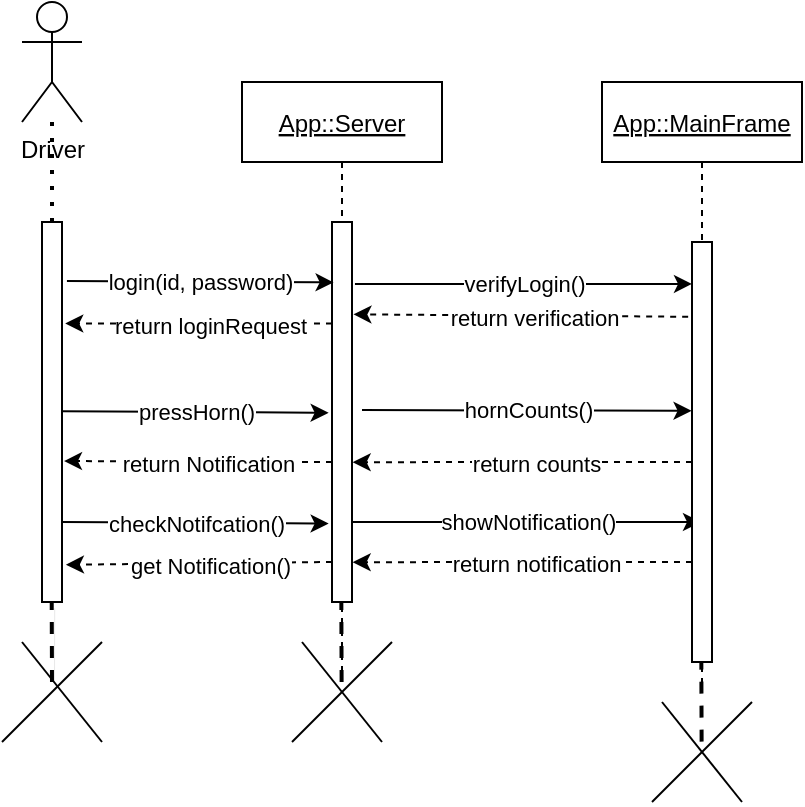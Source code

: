 <mxfile version="20.2.3" type="device"><diagram id="kgpKYQtTHZ0yAKxKKP6v" name="Page-1"><mxGraphModel dx="1153" dy="608" grid="1" gridSize="10" guides="1" tooltips="1" connect="1" arrows="1" fold="1" page="1" pageScale="1" pageWidth="850" pageHeight="1100" math="0" shadow="0"><root><mxCell id="0"/><mxCell id="1" parent="0"/><mxCell id="-q2SLu57yDvg5CWf0WsJ-68" value="App::Server" style="shape=umlLifeline;perimeter=lifelinePerimeter;container=1;collapsible=0;recursiveResize=0;rounded=0;shadow=0;strokeWidth=1;fontStyle=4" vertex="1" parent="1"><mxGeometry x="360" y="140" width="100" height="300" as="geometry"/></mxCell><mxCell id="-q2SLu57yDvg5CWf0WsJ-69" value="" style="points=[];perimeter=orthogonalPerimeter;rounded=0;shadow=0;strokeWidth=1;" vertex="1" parent="-q2SLu57yDvg5CWf0WsJ-68"><mxGeometry x="45" y="70" width="10" height="190" as="geometry"/></mxCell><mxCell id="-q2SLu57yDvg5CWf0WsJ-70" value="" style="html=1;labelBackgroundColor=#ffffff;startArrow=none;startFill=0;startSize=6;endArrow=classic;endFill=1;endSize=6;jettySize=auto;orthogonalLoop=1;strokeWidth=1;dashed=1;fontSize=14;rounded=0;exitX=-0.243;exitY=0.231;exitDx=0;exitDy=0;exitPerimeter=0;entryX=1.162;entryY=0.267;entryDx=0;entryDy=0;entryPerimeter=0;" edge="1" parent="-q2SLu57yDvg5CWf0WsJ-68" target="-q2SLu57yDvg5CWf0WsJ-86"><mxGeometry width="60" height="60" relative="1" as="geometry"><mxPoint x="45" y="120.79" as="sourcePoint"/><mxPoint x="-121.86" y="120.0" as="targetPoint"/></mxGeometry></mxCell><mxCell id="-q2SLu57yDvg5CWf0WsJ-71" value="return loginRequest" style="edgeLabel;html=1;align=center;verticalAlign=middle;resizable=0;points=[];" vertex="1" connectable="0" parent="-q2SLu57yDvg5CWf0WsJ-70"><mxGeometry x="-0.075" y="1" relative="1" as="geometry"><mxPoint as="offset"/></mxGeometry></mxCell><mxCell id="-q2SLu57yDvg5CWf0WsJ-72" value="" style="html=1;labelBackgroundColor=#ffffff;startArrow=none;startFill=0;startSize=6;endArrow=classic;endFill=1;endSize=6;jettySize=auto;orthogonalLoop=1;strokeWidth=1;dashed=1;fontSize=14;rounded=0;exitX=-0.243;exitY=0.231;exitDx=0;exitDy=0;exitPerimeter=0;entryX=1.1;entryY=0.629;entryDx=0;entryDy=0;entryPerimeter=0;" edge="1" parent="-q2SLu57yDvg5CWf0WsJ-68" target="-q2SLu57yDvg5CWf0WsJ-86"><mxGeometry width="60" height="60" relative="1" as="geometry"><mxPoint x="45" y="190" as="sourcePoint"/><mxPoint x="-124.67" y="190.08" as="targetPoint"/></mxGeometry></mxCell><mxCell id="-q2SLu57yDvg5CWf0WsJ-73" value="return Notification" style="edgeLabel;html=1;align=center;verticalAlign=middle;resizable=0;points=[];" vertex="1" connectable="0" parent="-q2SLu57yDvg5CWf0WsJ-72"><mxGeometry x="-0.075" y="1" relative="1" as="geometry"><mxPoint as="offset"/></mxGeometry></mxCell><mxCell id="-q2SLu57yDvg5CWf0WsJ-74" value="" style="endArrow=classic;html=1;rounded=0;" edge="1" parent="-q2SLu57yDvg5CWf0WsJ-68" target="-q2SLu57yDvg5CWf0WsJ-80"><mxGeometry relative="1" as="geometry"><mxPoint x="55" y="220" as="sourcePoint"/><mxPoint x="220.62" y="220.16" as="targetPoint"/></mxGeometry></mxCell><mxCell id="-q2SLu57yDvg5CWf0WsJ-75" value="showNotification()" style="edgeLabel;resizable=0;html=1;align=center;verticalAlign=middle;" connectable="0" vertex="1" parent="-q2SLu57yDvg5CWf0WsJ-74"><mxGeometry relative="1" as="geometry"/></mxCell><mxCell id="-q2SLu57yDvg5CWf0WsJ-76" value="" style="html=1;labelBackgroundColor=#ffffff;startArrow=none;startFill=0;startSize=6;endArrow=classic;endFill=1;endSize=6;jettySize=auto;orthogonalLoop=1;strokeWidth=1;dashed=1;fontSize=14;rounded=0;exitX=-0.243;exitY=0.231;exitDx=0;exitDy=0;exitPerimeter=0;entryX=1.196;entryY=0.902;entryDx=0;entryDy=0;entryPerimeter=0;" edge="1" parent="-q2SLu57yDvg5CWf0WsJ-68" target="-q2SLu57yDvg5CWf0WsJ-86"><mxGeometry width="60" height="60" relative="1" as="geometry"><mxPoint x="45" y="240" as="sourcePoint"/><mxPoint x="-124.67" y="240.08" as="targetPoint"/></mxGeometry></mxCell><mxCell id="-q2SLu57yDvg5CWf0WsJ-77" value="get Notification()" style="edgeLabel;html=1;align=center;verticalAlign=middle;resizable=0;points=[];" vertex="1" connectable="0" parent="-q2SLu57yDvg5CWf0WsJ-76"><mxGeometry x="-0.075" y="1" relative="1" as="geometry"><mxPoint as="offset"/></mxGeometry></mxCell><mxCell id="-q2SLu57yDvg5CWf0WsJ-78" value="" style="endArrow=none;dashed=1;html=1;rounded=0;strokeWidth=2;entryX=0.486;entryY=1.001;entryDx=0;entryDy=0;entryPerimeter=0;" edge="1" parent="-q2SLu57yDvg5CWf0WsJ-68"><mxGeometry width="50" height="50" relative="1" as="geometry"><mxPoint x="49.81" y="300" as="sourcePoint"/><mxPoint x="49.67" y="260.19" as="targetPoint"/></mxGeometry></mxCell><mxCell id="-q2SLu57yDvg5CWf0WsJ-79" value="" style="endArrow=none;html=1;rounded=0;strokeWidth=1;" edge="1" parent="-q2SLu57yDvg5CWf0WsJ-68"><mxGeometry width="50" height="50" relative="1" as="geometry"><mxPoint x="30" y="280" as="sourcePoint"/><mxPoint x="70" y="330" as="targetPoint"/></mxGeometry></mxCell><mxCell id="-q2SLu57yDvg5CWf0WsJ-80" value="App::MainFrame" style="shape=umlLifeline;perimeter=lifelinePerimeter;container=1;collapsible=0;recursiveResize=0;rounded=0;shadow=0;strokeWidth=1;fontStyle=4" vertex="1" parent="1"><mxGeometry x="540" y="140" width="100" height="300" as="geometry"/></mxCell><mxCell id="-q2SLu57yDvg5CWf0WsJ-81" value="" style="points=[];perimeter=orthogonalPerimeter;rounded=0;shadow=0;strokeWidth=1;" vertex="1" parent="-q2SLu57yDvg5CWf0WsJ-80"><mxGeometry x="45" y="80" width="10" height="210" as="geometry"/></mxCell><mxCell id="-q2SLu57yDvg5CWf0WsJ-82" value="" style="html=1;labelBackgroundColor=#ffffff;startArrow=none;startFill=0;startSize=6;endArrow=classic;endFill=1;endSize=6;jettySize=auto;orthogonalLoop=1;strokeWidth=1;dashed=1;fontSize=14;rounded=0;exitX=-0.243;exitY=0.231;exitDx=0;exitDy=0;exitPerimeter=0;entryX=1.033;entryY=0.632;entryDx=0;entryDy=0;entryPerimeter=0;" edge="1" parent="-q2SLu57yDvg5CWf0WsJ-80" target="-q2SLu57yDvg5CWf0WsJ-69"><mxGeometry width="60" height="60" relative="1" as="geometry"><mxPoint x="45" y="190" as="sourcePoint"/><mxPoint x="-121.86" y="189.21" as="targetPoint"/></mxGeometry></mxCell><mxCell id="-q2SLu57yDvg5CWf0WsJ-83" value="return counts" style="edgeLabel;html=1;align=center;verticalAlign=middle;resizable=0;points=[];" vertex="1" connectable="0" parent="-q2SLu57yDvg5CWf0WsJ-82"><mxGeometry x="-0.075" y="1" relative="1" as="geometry"><mxPoint as="offset"/></mxGeometry></mxCell><mxCell id="-q2SLu57yDvg5CWf0WsJ-84" value="" style="html=1;labelBackgroundColor=#ffffff;startArrow=none;startFill=0;startSize=6;endArrow=classic;endFill=1;endSize=6;jettySize=auto;orthogonalLoop=1;strokeWidth=1;dashed=1;fontSize=14;rounded=0;exitX=-0.243;exitY=0.231;exitDx=0;exitDy=0;exitPerimeter=0;entryX=1.033;entryY=0.632;entryDx=0;entryDy=0;entryPerimeter=0;" edge="1" parent="-q2SLu57yDvg5CWf0WsJ-80"><mxGeometry width="60" height="60" relative="1" as="geometry"><mxPoint x="45" y="240" as="sourcePoint"/><mxPoint x="-124.67" y="240.08" as="targetPoint"/></mxGeometry></mxCell><mxCell id="-q2SLu57yDvg5CWf0WsJ-85" value="return notification" style="edgeLabel;html=1;align=center;verticalAlign=middle;resizable=0;points=[];" vertex="1" connectable="0" parent="-q2SLu57yDvg5CWf0WsJ-84"><mxGeometry x="-0.075" y="1" relative="1" as="geometry"><mxPoint as="offset"/></mxGeometry></mxCell><mxCell id="-q2SLu57yDvg5CWf0WsJ-86" value="" style="points=[];perimeter=orthogonalPerimeter;rounded=0;shadow=0;strokeWidth=1;" vertex="1" parent="1"><mxGeometry x="260" y="210" width="10" height="190" as="geometry"/></mxCell><mxCell id="-q2SLu57yDvg5CWf0WsJ-87" value="Driver" style="shape=umlActor;verticalLabelPosition=bottom;verticalAlign=top;html=1;outlineConnect=0;" vertex="1" parent="1"><mxGeometry x="250" y="100" width="30" height="60" as="geometry"/></mxCell><mxCell id="-q2SLu57yDvg5CWf0WsJ-88" value="" style="endArrow=classic;html=1;rounded=0;entryX=0.081;entryY=0.159;entryDx=0;entryDy=0;entryPerimeter=0;exitX=1.248;exitY=0.155;exitDx=0;exitDy=0;exitPerimeter=0;" edge="1" parent="1" source="-q2SLu57yDvg5CWf0WsJ-86" target="-q2SLu57yDvg5CWf0WsJ-69"><mxGeometry relative="1" as="geometry"><mxPoint x="290" y="240" as="sourcePoint"/><mxPoint x="400" y="240" as="targetPoint"/></mxGeometry></mxCell><mxCell id="-q2SLu57yDvg5CWf0WsJ-89" value="login(id, password)" style="edgeLabel;resizable=0;html=1;align=center;verticalAlign=middle;" connectable="0" vertex="1" parent="-q2SLu57yDvg5CWf0WsJ-88"><mxGeometry relative="1" as="geometry"/></mxCell><mxCell id="-q2SLu57yDvg5CWf0WsJ-90" value="" style="endArrow=classic;html=1;rounded=0;exitX=1.148;exitY=0.163;exitDx=0;exitDy=0;exitPerimeter=0;" edge="1" parent="1" source="-q2SLu57yDvg5CWf0WsJ-69" target="-q2SLu57yDvg5CWf0WsJ-81"><mxGeometry relative="1" as="geometry"><mxPoint x="440" y="240" as="sourcePoint"/><mxPoint x="573.33" y="240.76" as="targetPoint"/></mxGeometry></mxCell><mxCell id="-q2SLu57yDvg5CWf0WsJ-91" value="verifyLogin()" style="edgeLabel;resizable=0;html=1;align=center;verticalAlign=middle;" connectable="0" vertex="1" parent="-q2SLu57yDvg5CWf0WsJ-90"><mxGeometry relative="1" as="geometry"/></mxCell><mxCell id="-q2SLu57yDvg5CWf0WsJ-92" value="" style="html=1;labelBackgroundColor=#ffffff;startArrow=none;startFill=0;startSize=6;endArrow=classic;endFill=1;endSize=6;jettySize=auto;orthogonalLoop=1;strokeWidth=1;dashed=1;fontSize=14;rounded=0;exitX=-0.192;exitY=0.178;exitDx=0;exitDy=0;exitPerimeter=0;entryX=1.071;entryY=0.243;entryDx=0;entryDy=0;entryPerimeter=0;" edge="1" parent="1" source="-q2SLu57yDvg5CWf0WsJ-81" target="-q2SLu57yDvg5CWf0WsJ-69"><mxGeometry width="60" height="60" relative="1" as="geometry"><mxPoint x="460" y="340" as="sourcePoint"/><mxPoint x="520" y="280" as="targetPoint"/></mxGeometry></mxCell><mxCell id="-q2SLu57yDvg5CWf0WsJ-93" value="return verification" style="edgeLabel;html=1;align=center;verticalAlign=middle;resizable=0;points=[];" vertex="1" connectable="0" parent="-q2SLu57yDvg5CWf0WsJ-92"><mxGeometry x="-0.075" y="1" relative="1" as="geometry"><mxPoint as="offset"/></mxGeometry></mxCell><mxCell id="-q2SLu57yDvg5CWf0WsJ-94" value="" style="endArrow=classic;html=1;rounded=0;entryX=0.081;entryY=0.159;entryDx=0;entryDy=0;entryPerimeter=0;exitX=1.248;exitY=0.155;exitDx=0;exitDy=0;exitPerimeter=0;" edge="1" parent="1"><mxGeometry relative="1" as="geometry"><mxPoint x="270" y="304.62" as="sourcePoint"/><mxPoint x="403.33" y="305.38" as="targetPoint"/></mxGeometry></mxCell><mxCell id="-q2SLu57yDvg5CWf0WsJ-95" value="pressHorn()" style="edgeLabel;resizable=0;html=1;align=center;verticalAlign=middle;" connectable="0" vertex="1" parent="-q2SLu57yDvg5CWf0WsJ-94"><mxGeometry relative="1" as="geometry"/></mxCell><mxCell id="-q2SLu57yDvg5CWf0WsJ-96" value="" style="endArrow=classic;html=1;rounded=0;entryX=-0.022;entryY=0.402;entryDx=0;entryDy=0;entryPerimeter=0;" edge="1" parent="1" target="-q2SLu57yDvg5CWf0WsJ-81"><mxGeometry relative="1" as="geometry"><mxPoint x="420" y="304" as="sourcePoint"/><mxPoint x="580" y="300" as="targetPoint"/></mxGeometry></mxCell><mxCell id="-q2SLu57yDvg5CWf0WsJ-97" value="hornCounts()" style="edgeLabel;resizable=0;html=1;align=center;verticalAlign=middle;" connectable="0" vertex="1" parent="-q2SLu57yDvg5CWf0WsJ-96"><mxGeometry relative="1" as="geometry"/></mxCell><mxCell id="-q2SLu57yDvg5CWf0WsJ-98" value="" style="endArrow=classic;html=1;rounded=0;entryX=0.081;entryY=0.159;entryDx=0;entryDy=0;entryPerimeter=0;exitX=1.248;exitY=0.155;exitDx=0;exitDy=0;exitPerimeter=0;" edge="1" parent="1"><mxGeometry relative="1" as="geometry"><mxPoint x="270" y="360" as="sourcePoint"/><mxPoint x="403.33" y="360.76" as="targetPoint"/></mxGeometry></mxCell><mxCell id="-q2SLu57yDvg5CWf0WsJ-99" value="checkNotifcation()" style="edgeLabel;resizable=0;html=1;align=center;verticalAlign=middle;" connectable="0" vertex="1" parent="-q2SLu57yDvg5CWf0WsJ-98"><mxGeometry relative="1" as="geometry"/></mxCell><mxCell id="-q2SLu57yDvg5CWf0WsJ-100" value="" style="endArrow=none;dashed=1;html=1;rounded=0;strokeWidth=0;entryX=0.611;entryY=1.015;entryDx=0;entryDy=0;entryPerimeter=0;" edge="1" parent="1" target="-q2SLu57yDvg5CWf0WsJ-86"><mxGeometry width="50" height="50" relative="1" as="geometry"><mxPoint x="266" y="440" as="sourcePoint"/><mxPoint x="300" y="400" as="targetPoint"/></mxGeometry></mxCell><mxCell id="-q2SLu57yDvg5CWf0WsJ-101" value="" style="endArrow=none;dashed=1;html=1;rounded=0;strokeWidth=2;entryX=0.486;entryY=1.001;entryDx=0;entryDy=0;entryPerimeter=0;" edge="1" parent="1" target="-q2SLu57yDvg5CWf0WsJ-86"><mxGeometry width="50" height="50" relative="1" as="geometry"><mxPoint x="265" y="440" as="sourcePoint"/><mxPoint x="270" y="400" as="targetPoint"/></mxGeometry></mxCell><mxCell id="-q2SLu57yDvg5CWf0WsJ-102" value="" style="endArrow=none;dashed=1;html=1;rounded=0;strokeWidth=2;entryX=0.486;entryY=1.001;entryDx=0;entryDy=0;entryPerimeter=0;" edge="1" parent="1"><mxGeometry width="50" height="50" relative="1" as="geometry"><mxPoint x="589.81" y="469.81" as="sourcePoint"/><mxPoint x="589.67" y="430" as="targetPoint"/></mxGeometry></mxCell><mxCell id="-q2SLu57yDvg5CWf0WsJ-103" value="" style="endArrow=none;html=1;rounded=0;strokeWidth=1;" edge="1" parent="1"><mxGeometry width="50" height="50" relative="1" as="geometry"><mxPoint x="240" y="470" as="sourcePoint"/><mxPoint x="290" y="420" as="targetPoint"/></mxGeometry></mxCell><mxCell id="-q2SLu57yDvg5CWf0WsJ-104" value="" style="endArrow=none;html=1;rounded=0;strokeWidth=1;" edge="1" parent="1"><mxGeometry width="50" height="50" relative="1" as="geometry"><mxPoint x="385" y="470" as="sourcePoint"/><mxPoint x="435" y="420" as="targetPoint"/></mxGeometry></mxCell><mxCell id="-q2SLu57yDvg5CWf0WsJ-105" value="" style="endArrow=none;html=1;rounded=0;strokeWidth=1;" edge="1" parent="1"><mxGeometry width="50" height="50" relative="1" as="geometry"><mxPoint x="565" y="500" as="sourcePoint"/><mxPoint x="615" y="450" as="targetPoint"/></mxGeometry></mxCell><mxCell id="-q2SLu57yDvg5CWf0WsJ-106" value="" style="endArrow=none;html=1;rounded=0;strokeWidth=1;" edge="1" parent="1"><mxGeometry width="50" height="50" relative="1" as="geometry"><mxPoint x="250" y="420" as="sourcePoint"/><mxPoint x="290" y="470" as="targetPoint"/></mxGeometry></mxCell><mxCell id="-q2SLu57yDvg5CWf0WsJ-107" value="" style="endArrow=none;html=1;rounded=0;strokeWidth=1;" edge="1" parent="1"><mxGeometry width="50" height="50" relative="1" as="geometry"><mxPoint x="570" y="450" as="sourcePoint"/><mxPoint x="610" y="500" as="targetPoint"/></mxGeometry></mxCell><mxCell id="-q2SLu57yDvg5CWf0WsJ-108" value="" style="endArrow=none;dashed=1;html=1;dashPattern=1 3;strokeWidth=2;rounded=0;exitX=0.5;exitY=0;exitDx=0;exitDy=0;exitPerimeter=0;" edge="1" parent="1" source="-q2SLu57yDvg5CWf0WsJ-86" target="-q2SLu57yDvg5CWf0WsJ-87"><mxGeometry width="50" height="50" relative="1" as="geometry"><mxPoint x="280" y="210" as="sourcePoint"/><mxPoint x="270" y="160" as="targetPoint"/></mxGeometry></mxCell></root></mxGraphModel></diagram></mxfile>